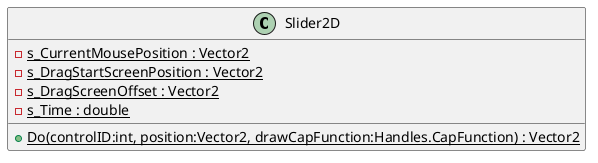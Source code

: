 @startuml
class Slider2D {
    - {static} s_CurrentMousePosition : Vector2
    - {static} s_DragStartScreenPosition : Vector2
    - {static} s_DragScreenOffset : Vector2
    - {static} s_Time : double
    + {static} Do(controlID:int, position:Vector2, drawCapFunction:Handles.CapFunction) : Vector2
}
@enduml
